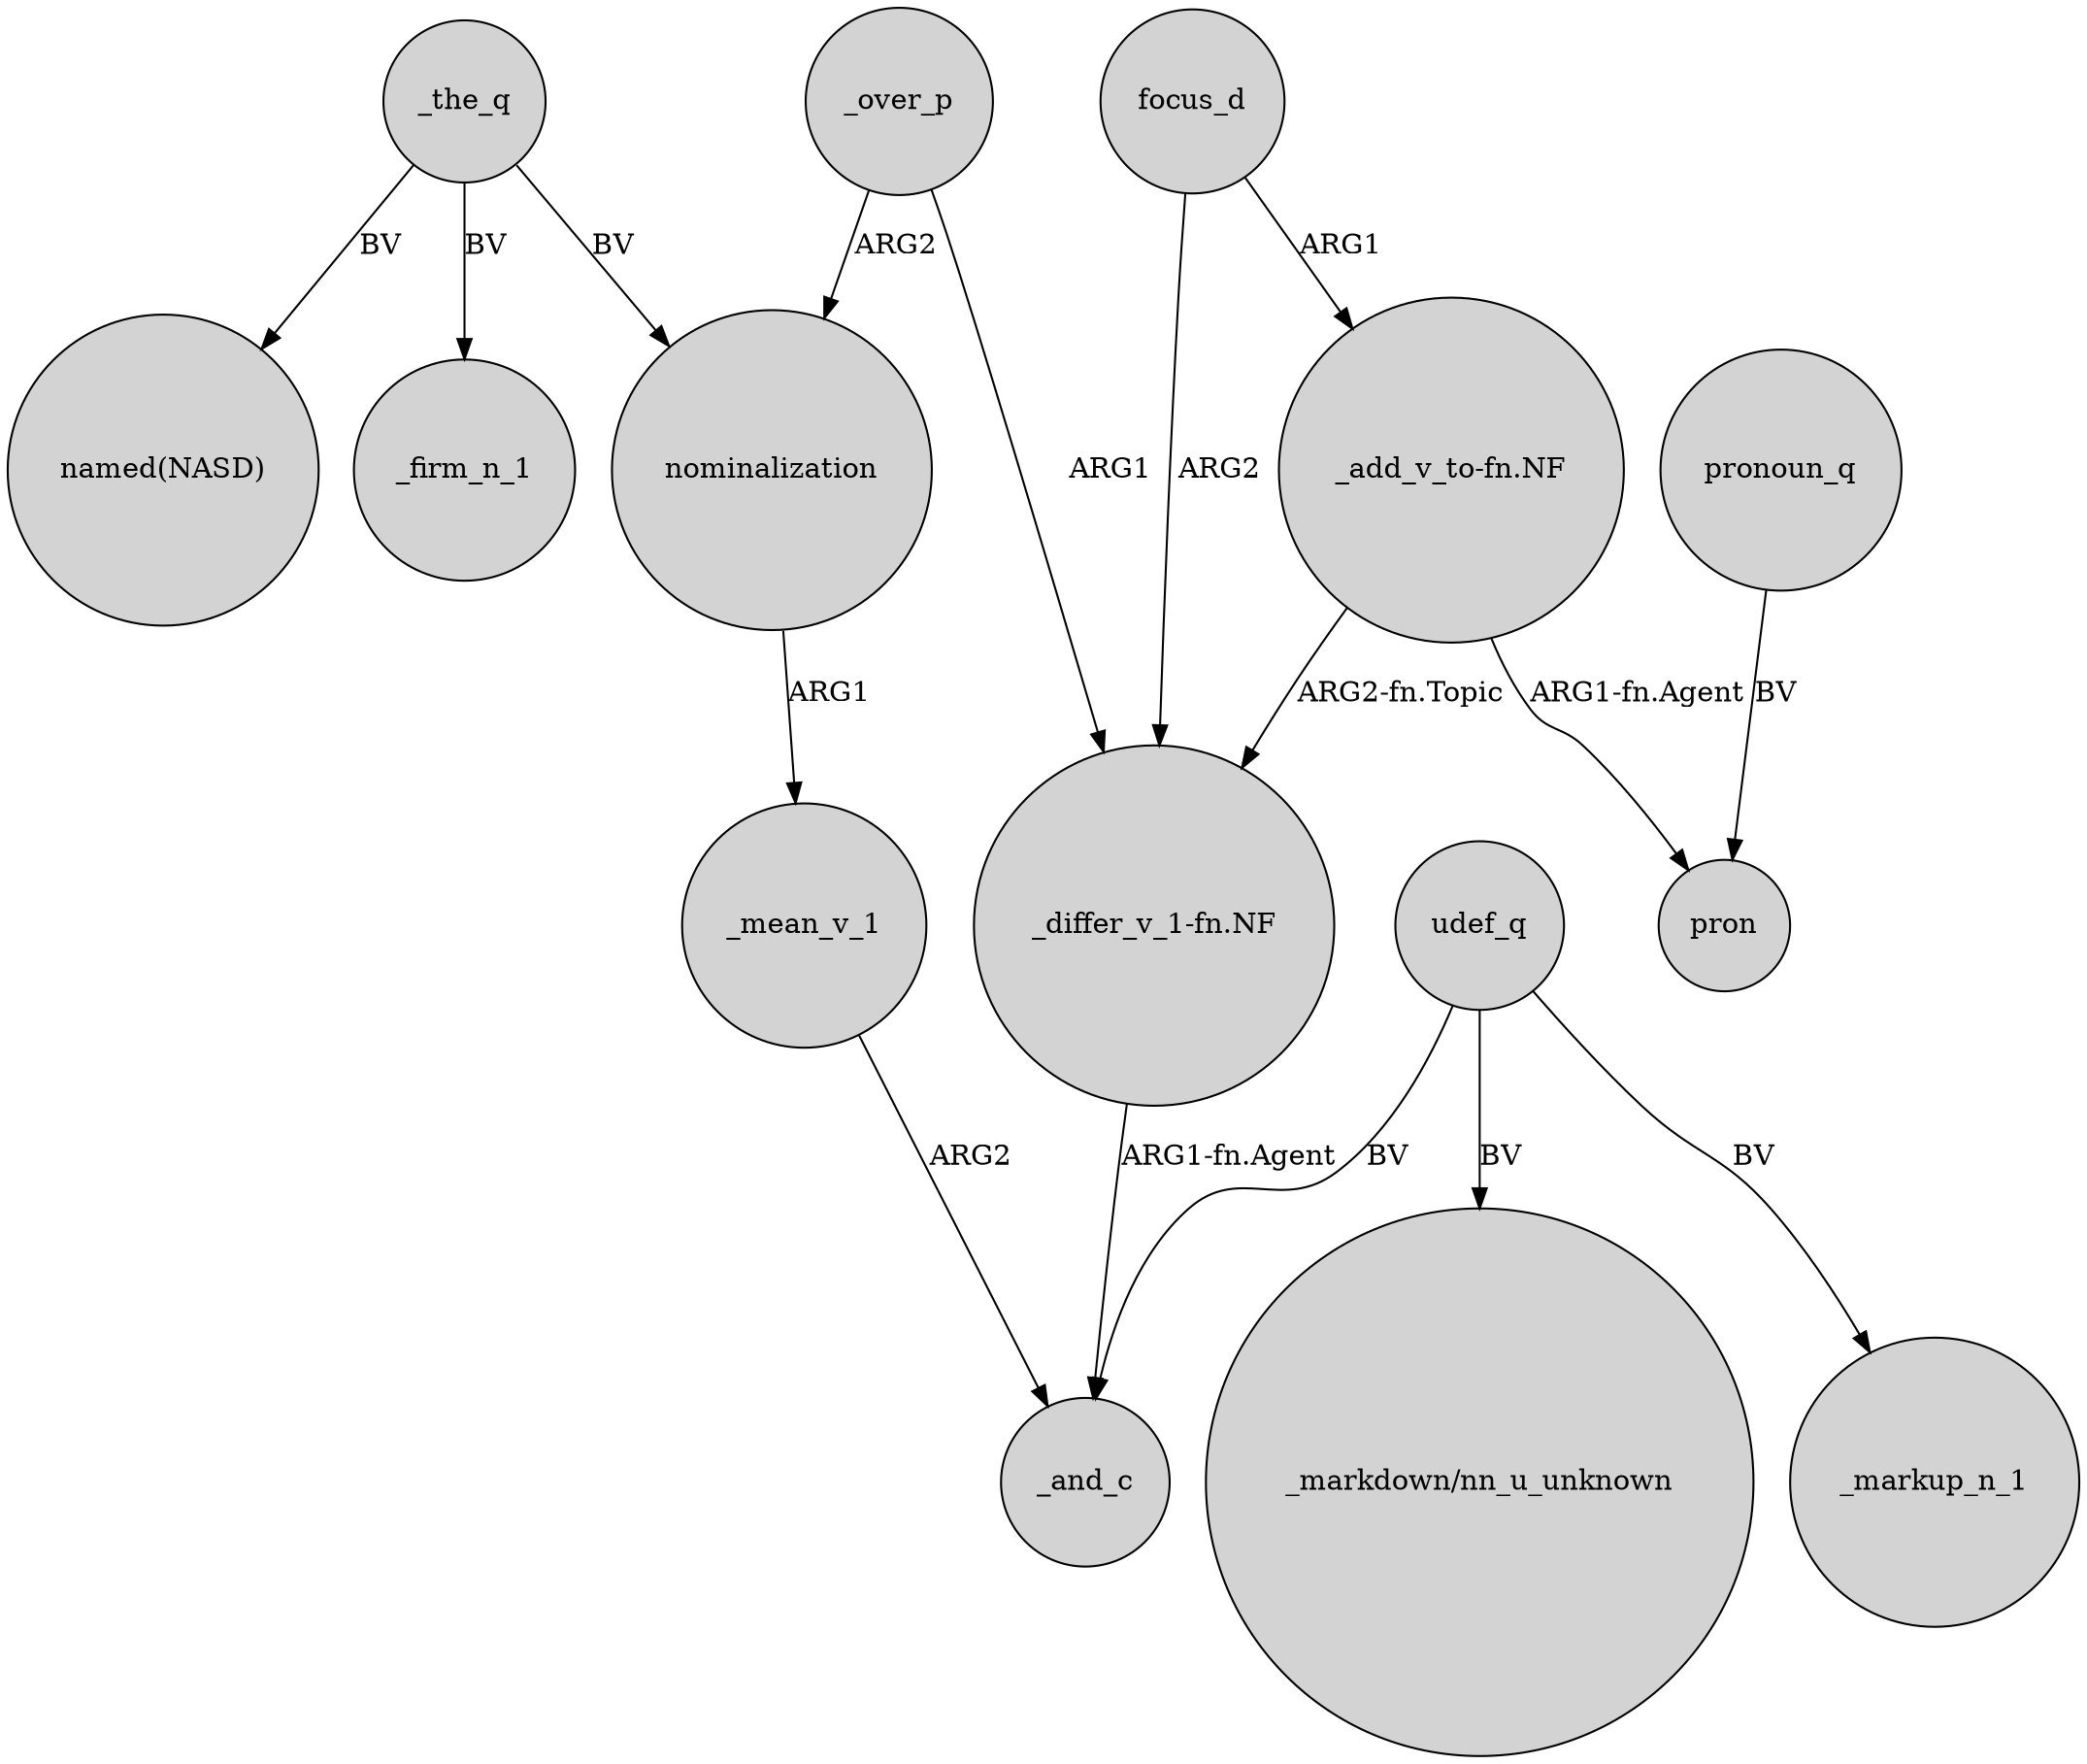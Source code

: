 digraph {
	node [shape=circle style=filled]
	"_add_v_to-fn.NF" -> "_differ_v_1-fn.NF" [label="ARG2-fn.Topic"]
	_over_p -> "_differ_v_1-fn.NF" [label=ARG1]
	focus_d -> "_add_v_to-fn.NF" [label=ARG1]
	focus_d -> "_differ_v_1-fn.NF" [label=ARG2]
	"_differ_v_1-fn.NF" -> _and_c [label="ARG1-fn.Agent"]
	_the_q -> "named(NASD)" [label=BV]
	_mean_v_1 -> _and_c [label=ARG2]
	udef_q -> _and_c [label=BV]
	udef_q -> _markup_n_1 [label=BV]
	udef_q -> "_markdown/nn_u_unknown" [label=BV]
	_over_p -> nominalization [label=ARG2]
	nominalization -> _mean_v_1 [label=ARG1]
	"_add_v_to-fn.NF" -> pron [label="ARG1-fn.Agent"]
	_the_q -> nominalization [label=BV]
	_the_q -> _firm_n_1 [label=BV]
	pronoun_q -> pron [label=BV]
}
